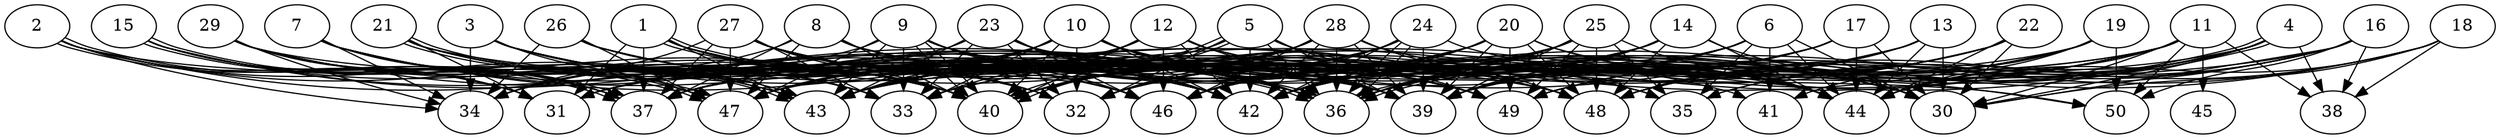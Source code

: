 // DAG automatically generated by daggen at Thu Oct  3 14:07:58 2019
// ./daggen --dot -n 50 --ccr 0.5 --fat 0.9 --regular 0.7 --density 0.9 --mindata 5242880 --maxdata 52428800 
digraph G {
  1 [size="18925568", alpha="0.02", expect_size="9462784"] 
  1 -> 31 [size ="9462784"]
  1 -> 35 [size ="9462784"]
  1 -> 36 [size ="9462784"]
  1 -> 36 [size ="9462784"]
  1 -> 37 [size ="9462784"]
  1 -> 40 [size ="9462784"]
  1 -> 42 [size ="9462784"]
  1 -> 43 [size ="9462784"]
  2 [size="62308352", alpha="0.16", expect_size="31154176"] 
  2 -> 31 [size ="31154176"]
  2 -> 34 [size ="31154176"]
  2 -> 36 [size ="31154176"]
  2 -> 37 [size ="31154176"]
  2 -> 37 [size ="31154176"]
  2 -> 39 [size ="31154176"]
  2 -> 40 [size ="31154176"]
  2 -> 43 [size ="31154176"]
  3 [size="27277312", alpha="0.17", expect_size="13638656"] 
  3 -> 32 [size ="13638656"]
  3 -> 33 [size ="13638656"]
  3 -> 34 [size ="13638656"]
  3 -> 36 [size ="13638656"]
  3 -> 40 [size ="13638656"]
  3 -> 42 [size ="13638656"]
  3 -> 46 [size ="13638656"]
  3 -> 47 [size ="13638656"]
  3 -> 49 [size ="13638656"]
  4 [size="82323456", alpha="0.01", expect_size="41161728"] 
  4 -> 30 [size ="41161728"]
  4 -> 35 [size ="41161728"]
  4 -> 36 [size ="41161728"]
  4 -> 36 [size ="41161728"]
  4 -> 38 [size ="41161728"]
  4 -> 40 [size ="41161728"]
  4 -> 42 [size ="41161728"]
  4 -> 43 [size ="41161728"]
  4 -> 44 [size ="41161728"]
  4 -> 48 [size ="41161728"]
  4 -> 49 [size ="41161728"]
  5 [size="81479680", alpha="0.07", expect_size="40739840"] 
  5 -> 32 [size ="40739840"]
  5 -> 36 [size ="40739840"]
  5 -> 37 [size ="40739840"]
  5 -> 39 [size ="40739840"]
  5 -> 40 [size ="40739840"]
  5 -> 40 [size ="40739840"]
  5 -> 42 [size ="40739840"]
  5 -> 43 [size ="40739840"]
  5 -> 44 [size ="40739840"]
  5 -> 49 [size ="40739840"]
  6 [size="46051328", alpha="0.13", expect_size="23025664"] 
  6 -> 30 [size ="23025664"]
  6 -> 32 [size ="23025664"]
  6 -> 33 [size ="23025664"]
  6 -> 35 [size ="23025664"]
  6 -> 37 [size ="23025664"]
  6 -> 39 [size ="23025664"]
  6 -> 40 [size ="23025664"]
  6 -> 41 [size ="23025664"]
  6 -> 42 [size ="23025664"]
  6 -> 44 [size ="23025664"]
  7 [size="31776768", alpha="0.13", expect_size="15888384"] 
  7 -> 33 [size ="15888384"]
  7 -> 34 [size ="15888384"]
  7 -> 37 [size ="15888384"]
  7 -> 39 [size ="15888384"]
  7 -> 40 [size ="15888384"]
  7 -> 42 [size ="15888384"]
  7 -> 47 [size ="15888384"]
  7 -> 48 [size ="15888384"]
  8 [size="43159552", alpha="0.08", expect_size="21579776"] 
  8 -> 34 [size ="21579776"]
  8 -> 36 [size ="21579776"]
  8 -> 37 [size ="21579776"]
  8 -> 39 [size ="21579776"]
  8 -> 40 [size ="21579776"]
  8 -> 42 [size ="21579776"]
  8 -> 44 [size ="21579776"]
  8 -> 47 [size ="21579776"]
  8 -> 48 [size ="21579776"]
  9 [size="30500864", alpha="0.15", expect_size="15250432"] 
  9 -> 30 [size ="15250432"]
  9 -> 33 [size ="15250432"]
  9 -> 34 [size ="15250432"]
  9 -> 40 [size ="15250432"]
  9 -> 40 [size ="15250432"]
  9 -> 41 [size ="15250432"]
  9 -> 42 [size ="15250432"]
  9 -> 43 [size ="15250432"]
  9 -> 44 [size ="15250432"]
  9 -> 46 [size ="15250432"]
  9 -> 47 [size ="15250432"]
  10 [size="17920000", alpha="0.01", expect_size="8960000"] 
  10 -> 32 [size ="8960000"]
  10 -> 33 [size ="8960000"]
  10 -> 34 [size ="8960000"]
  10 -> 35 [size ="8960000"]
  10 -> 36 [size ="8960000"]
  10 -> 39 [size ="8960000"]
  10 -> 40 [size ="8960000"]
  10 -> 42 [size ="8960000"]
  10 -> 43 [size ="8960000"]
  10 -> 44 [size ="8960000"]
  10 -> 47 [size ="8960000"]
  10 -> 49 [size ="8960000"]
  11 [size="70907904", alpha="0.17", expect_size="35453952"] 
  11 -> 30 [size ="35453952"]
  11 -> 33 [size ="35453952"]
  11 -> 36 [size ="35453952"]
  11 -> 38 [size ="35453952"]
  11 -> 40 [size ="35453952"]
  11 -> 42 [size ="35453952"]
  11 -> 43 [size ="35453952"]
  11 -> 44 [size ="35453952"]
  11 -> 45 [size ="35453952"]
  11 -> 47 [size ="35453952"]
  11 -> 50 [size ="35453952"]
  12 [size="82348032", alpha="0.04", expect_size="41174016"] 
  12 -> 30 [size ="41174016"]
  12 -> 31 [size ="41174016"]
  12 -> 33 [size ="41174016"]
  12 -> 35 [size ="41174016"]
  12 -> 39 [size ="41174016"]
  12 -> 40 [size ="41174016"]
  12 -> 42 [size ="41174016"]
  12 -> 43 [size ="41174016"]
  12 -> 44 [size ="41174016"]
  12 -> 46 [size ="41174016"]
  12 -> 47 [size ="41174016"]
  13 [size="62216192", alpha="0.17", expect_size="31108096"] 
  13 -> 30 [size ="31108096"]
  13 -> 33 [size ="31108096"]
  13 -> 36 [size ="31108096"]
  13 -> 40 [size ="31108096"]
  13 -> 42 [size ="31108096"]
  13 -> 44 [size ="31108096"]
  13 -> 48 [size ="31108096"]
  14 [size="48087040", alpha="0.14", expect_size="24043520"] 
  14 -> 30 [size ="24043520"]
  14 -> 33 [size ="24043520"]
  14 -> 36 [size ="24043520"]
  14 -> 39 [size ="24043520"]
  14 -> 40 [size ="24043520"]
  14 -> 42 [size ="24043520"]
  14 -> 44 [size ="24043520"]
  14 -> 47 [size ="24043520"]
  14 -> 48 [size ="24043520"]
  15 [size="52307968", alpha="0.14", expect_size="26153984"] 
  15 -> 31 [size ="26153984"]
  15 -> 36 [size ="26153984"]
  15 -> 37 [size ="26153984"]
  15 -> 40 [size ="26153984"]
  15 -> 42 [size ="26153984"]
  15 -> 43 [size ="26153984"]
  15 -> 47 [size ="26153984"]
  15 -> 47 [size ="26153984"]
  16 [size="83798016", alpha="0.02", expect_size="41899008"] 
  16 -> 30 [size ="41899008"]
  16 -> 35 [size ="41899008"]
  16 -> 36 [size ="41899008"]
  16 -> 37 [size ="41899008"]
  16 -> 38 [size ="41899008"]
  16 -> 48 [size ="41899008"]
  16 -> 49 [size ="41899008"]
  16 -> 50 [size ="41899008"]
  17 [size="48635904", alpha="0.17", expect_size="24317952"] 
  17 -> 30 [size ="24317952"]
  17 -> 36 [size ="24317952"]
  17 -> 37 [size ="24317952"]
  17 -> 39 [size ="24317952"]
  17 -> 42 [size ="24317952"]
  17 -> 44 [size ="24317952"]
  17 -> 46 [size ="24317952"]
  18 [size="17475584", alpha="0.19", expect_size="8737792"] 
  18 -> 30 [size ="8737792"]
  18 -> 38 [size ="8737792"]
  18 -> 39 [size ="8737792"]
  18 -> 42 [size ="8737792"]
  18 -> 44 [size ="8737792"]
  18 -> 48 [size ="8737792"]
  19 [size="53370880", alpha="0.13", expect_size="26685440"] 
  19 -> 31 [size ="26685440"]
  19 -> 39 [size ="26685440"]
  19 -> 41 [size ="26685440"]
  19 -> 43 [size ="26685440"]
  19 -> 44 [size ="26685440"]
  19 -> 49 [size ="26685440"]
  19 -> 50 [size ="26685440"]
  20 [size="31291392", alpha="0.01", expect_size="15645696"] 
  20 -> 31 [size ="15645696"]
  20 -> 32 [size ="15645696"]
  20 -> 37 [size ="15645696"]
  20 -> 39 [size ="15645696"]
  20 -> 42 [size ="15645696"]
  20 -> 43 [size ="15645696"]
  20 -> 44 [size ="15645696"]
  20 -> 46 [size ="15645696"]
  20 -> 48 [size ="15645696"]
  20 -> 49 [size ="15645696"]
  20 -> 50 [size ="15645696"]
  21 [size="37859328", alpha="0.11", expect_size="18929664"] 
  21 -> 31 [size ="18929664"]
  21 -> 32 [size ="18929664"]
  21 -> 33 [size ="18929664"]
  21 -> 42 [size ="18929664"]
  21 -> 43 [size ="18929664"]
  21 -> 43 [size ="18929664"]
  21 -> 44 [size ="18929664"]
  21 -> 46 [size ="18929664"]
  22 [size="23418880", alpha="0.11", expect_size="11709440"] 
  22 -> 30 [size ="11709440"]
  22 -> 36 [size ="11709440"]
  22 -> 39 [size ="11709440"]
  22 -> 40 [size ="11709440"]
  22 -> 44 [size ="11709440"]
  22 -> 46 [size ="11709440"]
  22 -> 49 [size ="11709440"]
  23 [size="40228864", alpha="0.15", expect_size="20114432"] 
  23 -> 32 [size ="20114432"]
  23 -> 33 [size ="20114432"]
  23 -> 34 [size ="20114432"]
  23 -> 36 [size ="20114432"]
  23 -> 39 [size ="20114432"]
  23 -> 42 [size ="20114432"]
  23 -> 43 [size ="20114432"]
  23 -> 46 [size ="20114432"]
  23 -> 50 [size ="20114432"]
  24 [size="27912192", alpha="0.15", expect_size="13956096"] 
  24 -> 30 [size ="13956096"]
  24 -> 32 [size ="13956096"]
  24 -> 36 [size ="13956096"]
  24 -> 36 [size ="13956096"]
  24 -> 39 [size ="13956096"]
  24 -> 40 [size ="13956096"]
  24 -> 42 [size ="13956096"]
  24 -> 46 [size ="13956096"]
  24 -> 47 [size ="13956096"]
  25 [size="91725824", alpha="0.09", expect_size="45862912"] 
  25 -> 31 [size ="45862912"]
  25 -> 32 [size ="45862912"]
  25 -> 35 [size ="45862912"]
  25 -> 36 [size ="45862912"]
  25 -> 39 [size ="45862912"]
  25 -> 42 [size ="45862912"]
  25 -> 44 [size ="45862912"]
  25 -> 46 [size ="45862912"]
  25 -> 47 [size ="45862912"]
  25 -> 48 [size ="45862912"]
  25 -> 49 [size ="45862912"]
  26 [size="63416320", alpha="0.11", expect_size="31708160"] 
  26 -> 34 [size ="31708160"]
  26 -> 36 [size ="31708160"]
  26 -> 40 [size ="31708160"]
  26 -> 42 [size ="31708160"]
  26 -> 46 [size ="31708160"]
  26 -> 47 [size ="31708160"]
  26 -> 49 [size ="31708160"]
  27 [size="72337408", alpha="0.18", expect_size="36168704"] 
  27 -> 32 [size ="36168704"]
  27 -> 33 [size ="36168704"]
  27 -> 34 [size ="36168704"]
  27 -> 36 [size ="36168704"]
  27 -> 37 [size ="36168704"]
  27 -> 39 [size ="36168704"]
  27 -> 40 [size ="36168704"]
  27 -> 42 [size ="36168704"]
  27 -> 46 [size ="36168704"]
  27 -> 47 [size ="36168704"]
  27 -> 48 [size ="36168704"]
  27 -> 49 [size ="36168704"]
  28 [size="58286080", alpha="0.12", expect_size="29143040"] 
  28 -> 30 [size ="29143040"]
  28 -> 32 [size ="29143040"]
  28 -> 36 [size ="29143040"]
  28 -> 39 [size ="29143040"]
  28 -> 40 [size ="29143040"]
  28 -> 42 [size ="29143040"]
  28 -> 43 [size ="29143040"]
  28 -> 46 [size ="29143040"]
  28 -> 47 [size ="29143040"]
  28 -> 48 [size ="29143040"]
  29 [size="54009856", alpha="0.09", expect_size="27004928"] 
  29 -> 31 [size ="27004928"]
  29 -> 33 [size ="27004928"]
  29 -> 34 [size ="27004928"]
  29 -> 36 [size ="27004928"]
  29 -> 37 [size ="27004928"]
  29 -> 40 [size ="27004928"]
  29 -> 43 [size ="27004928"]
  29 -> 48 [size ="27004928"]
  30 [size="20570112", alpha="0.09", expect_size="10285056"] 
  31 [size="24461312", alpha="0.01", expect_size="12230656"] 
  32 [size="74119168", alpha="0.08", expect_size="37059584"] 
  33 [size="32628736", alpha="0.06", expect_size="16314368"] 
  34 [size="11149312", alpha="0.13", expect_size="5574656"] 
  35 [size="81522688", alpha="0.08", expect_size="40761344"] 
  36 [size="31627264", alpha="0.18", expect_size="15813632"] 
  37 [size="85774336", alpha="0.17", expect_size="42887168"] 
  38 [size="76511232", alpha="0.17", expect_size="38255616"] 
  39 [size="36513792", alpha="0.07", expect_size="18256896"] 
  40 [size="80171008", alpha="0.00", expect_size="40085504"] 
  41 [size="26173440", alpha="0.20", expect_size="13086720"] 
  42 [size="29317120", alpha="0.02", expect_size="14658560"] 
  43 [size="67092480", alpha="0.11", expect_size="33546240"] 
  44 [size="96858112", alpha="0.03", expect_size="48429056"] 
  45 [size="61847552", alpha="0.13", expect_size="30923776"] 
  46 [size="98254848", alpha="0.13", expect_size="49127424"] 
  47 [size="90650624", alpha="0.07", expect_size="45325312"] 
  48 [size="77187072", alpha="0.11", expect_size="38593536"] 
  49 [size="64854016", alpha="0.04", expect_size="32427008"] 
  50 [size="96536576", alpha="0.20", expect_size="48268288"] 
}
